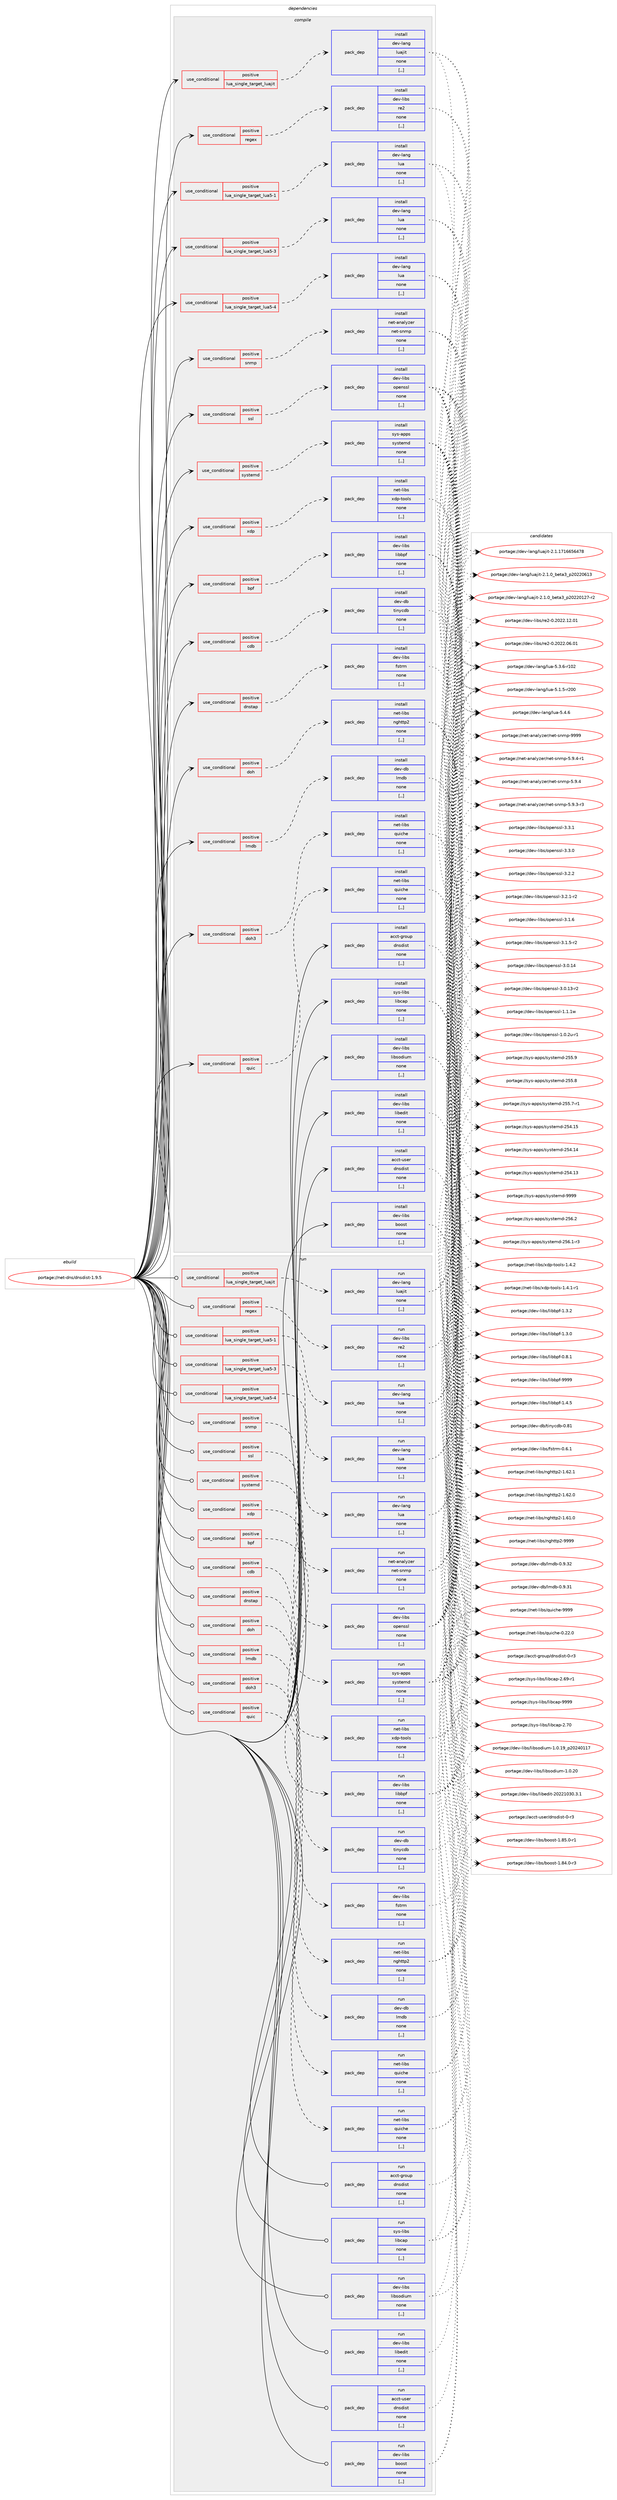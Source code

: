 digraph prolog {

# *************
# Graph options
# *************

newrank=true;
concentrate=true;
compound=true;
graph [rankdir=LR,fontname=Helvetica,fontsize=10,ranksep=1.5];#, ranksep=2.5, nodesep=0.2];
edge  [arrowhead=vee];
node  [fontname=Helvetica,fontsize=10];

# **********
# The ebuild
# **********

subgraph cluster_leftcol {
color=gray;
rank=same;
label=<<i>ebuild</i>>;
id [label="portage://net-dns/dnsdist-1.9.5", color=red, width=4, href="../net-dns/dnsdist-1.9.5.svg"];
}

# ****************
# The dependencies
# ****************

subgraph cluster_midcol {
color=gray;
label=<<i>dependencies</i>>;
subgraph cluster_compile {
fillcolor="#eeeeee";
style=filled;
label=<<i>compile</i>>;
subgraph cond88838 {
dependency342818 [label=<<TABLE BORDER="0" CELLBORDER="1" CELLSPACING="0" CELLPADDING="4"><TR><TD ROWSPAN="3" CELLPADDING="10">use_conditional</TD></TR><TR><TD>positive</TD></TR><TR><TD>bpf</TD></TR></TABLE>>, shape=none, color=red];
subgraph pack251389 {
dependency342819 [label=<<TABLE BORDER="0" CELLBORDER="1" CELLSPACING="0" CELLPADDING="4" WIDTH="220"><TR><TD ROWSPAN="6" CELLPADDING="30">pack_dep</TD></TR><TR><TD WIDTH="110">install</TD></TR><TR><TD>dev-libs</TD></TR><TR><TD>libbpf</TD></TR><TR><TD>none</TD></TR><TR><TD>[,,]</TD></TR></TABLE>>, shape=none, color=blue];
}
dependency342818:e -> dependency342819:w [weight=20,style="dashed",arrowhead="vee"];
}
id:e -> dependency342818:w [weight=20,style="solid",arrowhead="vee"];
subgraph cond88839 {
dependency342820 [label=<<TABLE BORDER="0" CELLBORDER="1" CELLSPACING="0" CELLPADDING="4"><TR><TD ROWSPAN="3" CELLPADDING="10">use_conditional</TD></TR><TR><TD>positive</TD></TR><TR><TD>cdb</TD></TR></TABLE>>, shape=none, color=red];
subgraph pack251390 {
dependency342821 [label=<<TABLE BORDER="0" CELLBORDER="1" CELLSPACING="0" CELLPADDING="4" WIDTH="220"><TR><TD ROWSPAN="6" CELLPADDING="30">pack_dep</TD></TR><TR><TD WIDTH="110">install</TD></TR><TR><TD>dev-db</TD></TR><TR><TD>tinycdb</TD></TR><TR><TD>none</TD></TR><TR><TD>[,,]</TD></TR></TABLE>>, shape=none, color=blue];
}
dependency342820:e -> dependency342821:w [weight=20,style="dashed",arrowhead="vee"];
}
id:e -> dependency342820:w [weight=20,style="solid",arrowhead="vee"];
subgraph cond88840 {
dependency342822 [label=<<TABLE BORDER="0" CELLBORDER="1" CELLSPACING="0" CELLPADDING="4"><TR><TD ROWSPAN="3" CELLPADDING="10">use_conditional</TD></TR><TR><TD>positive</TD></TR><TR><TD>dnstap</TD></TR></TABLE>>, shape=none, color=red];
subgraph pack251391 {
dependency342823 [label=<<TABLE BORDER="0" CELLBORDER="1" CELLSPACING="0" CELLPADDING="4" WIDTH="220"><TR><TD ROWSPAN="6" CELLPADDING="30">pack_dep</TD></TR><TR><TD WIDTH="110">install</TD></TR><TR><TD>dev-libs</TD></TR><TR><TD>fstrm</TD></TR><TR><TD>none</TD></TR><TR><TD>[,,]</TD></TR></TABLE>>, shape=none, color=blue];
}
dependency342822:e -> dependency342823:w [weight=20,style="dashed",arrowhead="vee"];
}
id:e -> dependency342822:w [weight=20,style="solid",arrowhead="vee"];
subgraph cond88841 {
dependency342824 [label=<<TABLE BORDER="0" CELLBORDER="1" CELLSPACING="0" CELLPADDING="4"><TR><TD ROWSPAN="3" CELLPADDING="10">use_conditional</TD></TR><TR><TD>positive</TD></TR><TR><TD>doh</TD></TR></TABLE>>, shape=none, color=red];
subgraph pack251392 {
dependency342825 [label=<<TABLE BORDER="0" CELLBORDER="1" CELLSPACING="0" CELLPADDING="4" WIDTH="220"><TR><TD ROWSPAN="6" CELLPADDING="30">pack_dep</TD></TR><TR><TD WIDTH="110">install</TD></TR><TR><TD>net-libs</TD></TR><TR><TD>nghttp2</TD></TR><TR><TD>none</TD></TR><TR><TD>[,,]</TD></TR></TABLE>>, shape=none, color=blue];
}
dependency342824:e -> dependency342825:w [weight=20,style="dashed",arrowhead="vee"];
}
id:e -> dependency342824:w [weight=20,style="solid",arrowhead="vee"];
subgraph cond88842 {
dependency342826 [label=<<TABLE BORDER="0" CELLBORDER="1" CELLSPACING="0" CELLPADDING="4"><TR><TD ROWSPAN="3" CELLPADDING="10">use_conditional</TD></TR><TR><TD>positive</TD></TR><TR><TD>doh3</TD></TR></TABLE>>, shape=none, color=red];
subgraph pack251393 {
dependency342827 [label=<<TABLE BORDER="0" CELLBORDER="1" CELLSPACING="0" CELLPADDING="4" WIDTH="220"><TR><TD ROWSPAN="6" CELLPADDING="30">pack_dep</TD></TR><TR><TD WIDTH="110">install</TD></TR><TR><TD>net-libs</TD></TR><TR><TD>quiche</TD></TR><TR><TD>none</TD></TR><TR><TD>[,,]</TD></TR></TABLE>>, shape=none, color=blue];
}
dependency342826:e -> dependency342827:w [weight=20,style="dashed",arrowhead="vee"];
}
id:e -> dependency342826:w [weight=20,style="solid",arrowhead="vee"];
subgraph cond88843 {
dependency342828 [label=<<TABLE BORDER="0" CELLBORDER="1" CELLSPACING="0" CELLPADDING="4"><TR><TD ROWSPAN="3" CELLPADDING="10">use_conditional</TD></TR><TR><TD>positive</TD></TR><TR><TD>lmdb</TD></TR></TABLE>>, shape=none, color=red];
subgraph pack251394 {
dependency342829 [label=<<TABLE BORDER="0" CELLBORDER="1" CELLSPACING="0" CELLPADDING="4" WIDTH="220"><TR><TD ROWSPAN="6" CELLPADDING="30">pack_dep</TD></TR><TR><TD WIDTH="110">install</TD></TR><TR><TD>dev-db</TD></TR><TR><TD>lmdb</TD></TR><TR><TD>none</TD></TR><TR><TD>[,,]</TD></TR></TABLE>>, shape=none, color=blue];
}
dependency342828:e -> dependency342829:w [weight=20,style="dashed",arrowhead="vee"];
}
id:e -> dependency342828:w [weight=20,style="solid",arrowhead="vee"];
subgraph cond88844 {
dependency342830 [label=<<TABLE BORDER="0" CELLBORDER="1" CELLSPACING="0" CELLPADDING="4"><TR><TD ROWSPAN="3" CELLPADDING="10">use_conditional</TD></TR><TR><TD>positive</TD></TR><TR><TD>lua_single_target_lua5-1</TD></TR></TABLE>>, shape=none, color=red];
subgraph pack251395 {
dependency342831 [label=<<TABLE BORDER="0" CELLBORDER="1" CELLSPACING="0" CELLPADDING="4" WIDTH="220"><TR><TD ROWSPAN="6" CELLPADDING="30">pack_dep</TD></TR><TR><TD WIDTH="110">install</TD></TR><TR><TD>dev-lang</TD></TR><TR><TD>lua</TD></TR><TR><TD>none</TD></TR><TR><TD>[,,]</TD></TR></TABLE>>, shape=none, color=blue];
}
dependency342830:e -> dependency342831:w [weight=20,style="dashed",arrowhead="vee"];
}
id:e -> dependency342830:w [weight=20,style="solid",arrowhead="vee"];
subgraph cond88845 {
dependency342832 [label=<<TABLE BORDER="0" CELLBORDER="1" CELLSPACING="0" CELLPADDING="4"><TR><TD ROWSPAN="3" CELLPADDING="10">use_conditional</TD></TR><TR><TD>positive</TD></TR><TR><TD>lua_single_target_lua5-3</TD></TR></TABLE>>, shape=none, color=red];
subgraph pack251396 {
dependency342833 [label=<<TABLE BORDER="0" CELLBORDER="1" CELLSPACING="0" CELLPADDING="4" WIDTH="220"><TR><TD ROWSPAN="6" CELLPADDING="30">pack_dep</TD></TR><TR><TD WIDTH="110">install</TD></TR><TR><TD>dev-lang</TD></TR><TR><TD>lua</TD></TR><TR><TD>none</TD></TR><TR><TD>[,,]</TD></TR></TABLE>>, shape=none, color=blue];
}
dependency342832:e -> dependency342833:w [weight=20,style="dashed",arrowhead="vee"];
}
id:e -> dependency342832:w [weight=20,style="solid",arrowhead="vee"];
subgraph cond88846 {
dependency342834 [label=<<TABLE BORDER="0" CELLBORDER="1" CELLSPACING="0" CELLPADDING="4"><TR><TD ROWSPAN="3" CELLPADDING="10">use_conditional</TD></TR><TR><TD>positive</TD></TR><TR><TD>lua_single_target_lua5-4</TD></TR></TABLE>>, shape=none, color=red];
subgraph pack251397 {
dependency342835 [label=<<TABLE BORDER="0" CELLBORDER="1" CELLSPACING="0" CELLPADDING="4" WIDTH="220"><TR><TD ROWSPAN="6" CELLPADDING="30">pack_dep</TD></TR><TR><TD WIDTH="110">install</TD></TR><TR><TD>dev-lang</TD></TR><TR><TD>lua</TD></TR><TR><TD>none</TD></TR><TR><TD>[,,]</TD></TR></TABLE>>, shape=none, color=blue];
}
dependency342834:e -> dependency342835:w [weight=20,style="dashed",arrowhead="vee"];
}
id:e -> dependency342834:w [weight=20,style="solid",arrowhead="vee"];
subgraph cond88847 {
dependency342836 [label=<<TABLE BORDER="0" CELLBORDER="1" CELLSPACING="0" CELLPADDING="4"><TR><TD ROWSPAN="3" CELLPADDING="10">use_conditional</TD></TR><TR><TD>positive</TD></TR><TR><TD>lua_single_target_luajit</TD></TR></TABLE>>, shape=none, color=red];
subgraph pack251398 {
dependency342837 [label=<<TABLE BORDER="0" CELLBORDER="1" CELLSPACING="0" CELLPADDING="4" WIDTH="220"><TR><TD ROWSPAN="6" CELLPADDING="30">pack_dep</TD></TR><TR><TD WIDTH="110">install</TD></TR><TR><TD>dev-lang</TD></TR><TR><TD>luajit</TD></TR><TR><TD>none</TD></TR><TR><TD>[,,]</TD></TR></TABLE>>, shape=none, color=blue];
}
dependency342836:e -> dependency342837:w [weight=20,style="dashed",arrowhead="vee"];
}
id:e -> dependency342836:w [weight=20,style="solid",arrowhead="vee"];
subgraph cond88848 {
dependency342838 [label=<<TABLE BORDER="0" CELLBORDER="1" CELLSPACING="0" CELLPADDING="4"><TR><TD ROWSPAN="3" CELLPADDING="10">use_conditional</TD></TR><TR><TD>positive</TD></TR><TR><TD>quic</TD></TR></TABLE>>, shape=none, color=red];
subgraph pack251399 {
dependency342839 [label=<<TABLE BORDER="0" CELLBORDER="1" CELLSPACING="0" CELLPADDING="4" WIDTH="220"><TR><TD ROWSPAN="6" CELLPADDING="30">pack_dep</TD></TR><TR><TD WIDTH="110">install</TD></TR><TR><TD>net-libs</TD></TR><TR><TD>quiche</TD></TR><TR><TD>none</TD></TR><TR><TD>[,,]</TD></TR></TABLE>>, shape=none, color=blue];
}
dependency342838:e -> dependency342839:w [weight=20,style="dashed",arrowhead="vee"];
}
id:e -> dependency342838:w [weight=20,style="solid",arrowhead="vee"];
subgraph cond88849 {
dependency342840 [label=<<TABLE BORDER="0" CELLBORDER="1" CELLSPACING="0" CELLPADDING="4"><TR><TD ROWSPAN="3" CELLPADDING="10">use_conditional</TD></TR><TR><TD>positive</TD></TR><TR><TD>regex</TD></TR></TABLE>>, shape=none, color=red];
subgraph pack251400 {
dependency342841 [label=<<TABLE BORDER="0" CELLBORDER="1" CELLSPACING="0" CELLPADDING="4" WIDTH="220"><TR><TD ROWSPAN="6" CELLPADDING="30">pack_dep</TD></TR><TR><TD WIDTH="110">install</TD></TR><TR><TD>dev-libs</TD></TR><TR><TD>re2</TD></TR><TR><TD>none</TD></TR><TR><TD>[,,]</TD></TR></TABLE>>, shape=none, color=blue];
}
dependency342840:e -> dependency342841:w [weight=20,style="dashed",arrowhead="vee"];
}
id:e -> dependency342840:w [weight=20,style="solid",arrowhead="vee"];
subgraph cond88850 {
dependency342842 [label=<<TABLE BORDER="0" CELLBORDER="1" CELLSPACING="0" CELLPADDING="4"><TR><TD ROWSPAN="3" CELLPADDING="10">use_conditional</TD></TR><TR><TD>positive</TD></TR><TR><TD>snmp</TD></TR></TABLE>>, shape=none, color=red];
subgraph pack251401 {
dependency342843 [label=<<TABLE BORDER="0" CELLBORDER="1" CELLSPACING="0" CELLPADDING="4" WIDTH="220"><TR><TD ROWSPAN="6" CELLPADDING="30">pack_dep</TD></TR><TR><TD WIDTH="110">install</TD></TR><TR><TD>net-analyzer</TD></TR><TR><TD>net-snmp</TD></TR><TR><TD>none</TD></TR><TR><TD>[,,]</TD></TR></TABLE>>, shape=none, color=blue];
}
dependency342842:e -> dependency342843:w [weight=20,style="dashed",arrowhead="vee"];
}
id:e -> dependency342842:w [weight=20,style="solid",arrowhead="vee"];
subgraph cond88851 {
dependency342844 [label=<<TABLE BORDER="0" CELLBORDER="1" CELLSPACING="0" CELLPADDING="4"><TR><TD ROWSPAN="3" CELLPADDING="10">use_conditional</TD></TR><TR><TD>positive</TD></TR><TR><TD>ssl</TD></TR></TABLE>>, shape=none, color=red];
subgraph pack251402 {
dependency342845 [label=<<TABLE BORDER="0" CELLBORDER="1" CELLSPACING="0" CELLPADDING="4" WIDTH="220"><TR><TD ROWSPAN="6" CELLPADDING="30">pack_dep</TD></TR><TR><TD WIDTH="110">install</TD></TR><TR><TD>dev-libs</TD></TR><TR><TD>openssl</TD></TR><TR><TD>none</TD></TR><TR><TD>[,,]</TD></TR></TABLE>>, shape=none, color=blue];
}
dependency342844:e -> dependency342845:w [weight=20,style="dashed",arrowhead="vee"];
}
id:e -> dependency342844:w [weight=20,style="solid",arrowhead="vee"];
subgraph cond88852 {
dependency342846 [label=<<TABLE BORDER="0" CELLBORDER="1" CELLSPACING="0" CELLPADDING="4"><TR><TD ROWSPAN="3" CELLPADDING="10">use_conditional</TD></TR><TR><TD>positive</TD></TR><TR><TD>systemd</TD></TR></TABLE>>, shape=none, color=red];
subgraph pack251403 {
dependency342847 [label=<<TABLE BORDER="0" CELLBORDER="1" CELLSPACING="0" CELLPADDING="4" WIDTH="220"><TR><TD ROWSPAN="6" CELLPADDING="30">pack_dep</TD></TR><TR><TD WIDTH="110">install</TD></TR><TR><TD>sys-apps</TD></TR><TR><TD>systemd</TD></TR><TR><TD>none</TD></TR><TR><TD>[,,]</TD></TR></TABLE>>, shape=none, color=blue];
}
dependency342846:e -> dependency342847:w [weight=20,style="dashed",arrowhead="vee"];
}
id:e -> dependency342846:w [weight=20,style="solid",arrowhead="vee"];
subgraph cond88853 {
dependency342848 [label=<<TABLE BORDER="0" CELLBORDER="1" CELLSPACING="0" CELLPADDING="4"><TR><TD ROWSPAN="3" CELLPADDING="10">use_conditional</TD></TR><TR><TD>positive</TD></TR><TR><TD>xdp</TD></TR></TABLE>>, shape=none, color=red];
subgraph pack251404 {
dependency342849 [label=<<TABLE BORDER="0" CELLBORDER="1" CELLSPACING="0" CELLPADDING="4" WIDTH="220"><TR><TD ROWSPAN="6" CELLPADDING="30">pack_dep</TD></TR><TR><TD WIDTH="110">install</TD></TR><TR><TD>net-libs</TD></TR><TR><TD>xdp-tools</TD></TR><TR><TD>none</TD></TR><TR><TD>[,,]</TD></TR></TABLE>>, shape=none, color=blue];
}
dependency342848:e -> dependency342849:w [weight=20,style="dashed",arrowhead="vee"];
}
id:e -> dependency342848:w [weight=20,style="solid",arrowhead="vee"];
subgraph pack251405 {
dependency342850 [label=<<TABLE BORDER="0" CELLBORDER="1" CELLSPACING="0" CELLPADDING="4" WIDTH="220"><TR><TD ROWSPAN="6" CELLPADDING="30">pack_dep</TD></TR><TR><TD WIDTH="110">install</TD></TR><TR><TD>acct-group</TD></TR><TR><TD>dnsdist</TD></TR><TR><TD>none</TD></TR><TR><TD>[,,]</TD></TR></TABLE>>, shape=none, color=blue];
}
id:e -> dependency342850:w [weight=20,style="solid",arrowhead="vee"];
subgraph pack251406 {
dependency342851 [label=<<TABLE BORDER="0" CELLBORDER="1" CELLSPACING="0" CELLPADDING="4" WIDTH="220"><TR><TD ROWSPAN="6" CELLPADDING="30">pack_dep</TD></TR><TR><TD WIDTH="110">install</TD></TR><TR><TD>acct-user</TD></TR><TR><TD>dnsdist</TD></TR><TR><TD>none</TD></TR><TR><TD>[,,]</TD></TR></TABLE>>, shape=none, color=blue];
}
id:e -> dependency342851:w [weight=20,style="solid",arrowhead="vee"];
subgraph pack251407 {
dependency342852 [label=<<TABLE BORDER="0" CELLBORDER="1" CELLSPACING="0" CELLPADDING="4" WIDTH="220"><TR><TD ROWSPAN="6" CELLPADDING="30">pack_dep</TD></TR><TR><TD WIDTH="110">install</TD></TR><TR><TD>dev-libs</TD></TR><TR><TD>boost</TD></TR><TR><TD>none</TD></TR><TR><TD>[,,]</TD></TR></TABLE>>, shape=none, color=blue];
}
id:e -> dependency342852:w [weight=20,style="solid",arrowhead="vee"];
subgraph pack251408 {
dependency342853 [label=<<TABLE BORDER="0" CELLBORDER="1" CELLSPACING="0" CELLPADDING="4" WIDTH="220"><TR><TD ROWSPAN="6" CELLPADDING="30">pack_dep</TD></TR><TR><TD WIDTH="110">install</TD></TR><TR><TD>dev-libs</TD></TR><TR><TD>libedit</TD></TR><TR><TD>none</TD></TR><TR><TD>[,,]</TD></TR></TABLE>>, shape=none, color=blue];
}
id:e -> dependency342853:w [weight=20,style="solid",arrowhead="vee"];
subgraph pack251409 {
dependency342854 [label=<<TABLE BORDER="0" CELLBORDER="1" CELLSPACING="0" CELLPADDING="4" WIDTH="220"><TR><TD ROWSPAN="6" CELLPADDING="30">pack_dep</TD></TR><TR><TD WIDTH="110">install</TD></TR><TR><TD>dev-libs</TD></TR><TR><TD>libsodium</TD></TR><TR><TD>none</TD></TR><TR><TD>[,,]</TD></TR></TABLE>>, shape=none, color=blue];
}
id:e -> dependency342854:w [weight=20,style="solid",arrowhead="vee"];
subgraph pack251410 {
dependency342855 [label=<<TABLE BORDER="0" CELLBORDER="1" CELLSPACING="0" CELLPADDING="4" WIDTH="220"><TR><TD ROWSPAN="6" CELLPADDING="30">pack_dep</TD></TR><TR><TD WIDTH="110">install</TD></TR><TR><TD>sys-libs</TD></TR><TR><TD>libcap</TD></TR><TR><TD>none</TD></TR><TR><TD>[,,]</TD></TR></TABLE>>, shape=none, color=blue];
}
id:e -> dependency342855:w [weight=20,style="solid",arrowhead="vee"];
}
subgraph cluster_compileandrun {
fillcolor="#eeeeee";
style=filled;
label=<<i>compile and run</i>>;
}
subgraph cluster_run {
fillcolor="#eeeeee";
style=filled;
label=<<i>run</i>>;
subgraph cond88854 {
dependency342856 [label=<<TABLE BORDER="0" CELLBORDER="1" CELLSPACING="0" CELLPADDING="4"><TR><TD ROWSPAN="3" CELLPADDING="10">use_conditional</TD></TR><TR><TD>positive</TD></TR><TR><TD>bpf</TD></TR></TABLE>>, shape=none, color=red];
subgraph pack251411 {
dependency342857 [label=<<TABLE BORDER="0" CELLBORDER="1" CELLSPACING="0" CELLPADDING="4" WIDTH="220"><TR><TD ROWSPAN="6" CELLPADDING="30">pack_dep</TD></TR><TR><TD WIDTH="110">run</TD></TR><TR><TD>dev-libs</TD></TR><TR><TD>libbpf</TD></TR><TR><TD>none</TD></TR><TR><TD>[,,]</TD></TR></TABLE>>, shape=none, color=blue];
}
dependency342856:e -> dependency342857:w [weight=20,style="dashed",arrowhead="vee"];
}
id:e -> dependency342856:w [weight=20,style="solid",arrowhead="odot"];
subgraph cond88855 {
dependency342858 [label=<<TABLE BORDER="0" CELLBORDER="1" CELLSPACING="0" CELLPADDING="4"><TR><TD ROWSPAN="3" CELLPADDING="10">use_conditional</TD></TR><TR><TD>positive</TD></TR><TR><TD>cdb</TD></TR></TABLE>>, shape=none, color=red];
subgraph pack251412 {
dependency342859 [label=<<TABLE BORDER="0" CELLBORDER="1" CELLSPACING="0" CELLPADDING="4" WIDTH="220"><TR><TD ROWSPAN="6" CELLPADDING="30">pack_dep</TD></TR><TR><TD WIDTH="110">run</TD></TR><TR><TD>dev-db</TD></TR><TR><TD>tinycdb</TD></TR><TR><TD>none</TD></TR><TR><TD>[,,]</TD></TR></TABLE>>, shape=none, color=blue];
}
dependency342858:e -> dependency342859:w [weight=20,style="dashed",arrowhead="vee"];
}
id:e -> dependency342858:w [weight=20,style="solid",arrowhead="odot"];
subgraph cond88856 {
dependency342860 [label=<<TABLE BORDER="0" CELLBORDER="1" CELLSPACING="0" CELLPADDING="4"><TR><TD ROWSPAN="3" CELLPADDING="10">use_conditional</TD></TR><TR><TD>positive</TD></TR><TR><TD>dnstap</TD></TR></TABLE>>, shape=none, color=red];
subgraph pack251413 {
dependency342861 [label=<<TABLE BORDER="0" CELLBORDER="1" CELLSPACING="0" CELLPADDING="4" WIDTH="220"><TR><TD ROWSPAN="6" CELLPADDING="30">pack_dep</TD></TR><TR><TD WIDTH="110">run</TD></TR><TR><TD>dev-libs</TD></TR><TR><TD>fstrm</TD></TR><TR><TD>none</TD></TR><TR><TD>[,,]</TD></TR></TABLE>>, shape=none, color=blue];
}
dependency342860:e -> dependency342861:w [weight=20,style="dashed",arrowhead="vee"];
}
id:e -> dependency342860:w [weight=20,style="solid",arrowhead="odot"];
subgraph cond88857 {
dependency342862 [label=<<TABLE BORDER="0" CELLBORDER="1" CELLSPACING="0" CELLPADDING="4"><TR><TD ROWSPAN="3" CELLPADDING="10">use_conditional</TD></TR><TR><TD>positive</TD></TR><TR><TD>doh</TD></TR></TABLE>>, shape=none, color=red];
subgraph pack251414 {
dependency342863 [label=<<TABLE BORDER="0" CELLBORDER="1" CELLSPACING="0" CELLPADDING="4" WIDTH="220"><TR><TD ROWSPAN="6" CELLPADDING="30">pack_dep</TD></TR><TR><TD WIDTH="110">run</TD></TR><TR><TD>net-libs</TD></TR><TR><TD>nghttp2</TD></TR><TR><TD>none</TD></TR><TR><TD>[,,]</TD></TR></TABLE>>, shape=none, color=blue];
}
dependency342862:e -> dependency342863:w [weight=20,style="dashed",arrowhead="vee"];
}
id:e -> dependency342862:w [weight=20,style="solid",arrowhead="odot"];
subgraph cond88858 {
dependency342864 [label=<<TABLE BORDER="0" CELLBORDER="1" CELLSPACING="0" CELLPADDING="4"><TR><TD ROWSPAN="3" CELLPADDING="10">use_conditional</TD></TR><TR><TD>positive</TD></TR><TR><TD>doh3</TD></TR></TABLE>>, shape=none, color=red];
subgraph pack251415 {
dependency342865 [label=<<TABLE BORDER="0" CELLBORDER="1" CELLSPACING="0" CELLPADDING="4" WIDTH="220"><TR><TD ROWSPAN="6" CELLPADDING="30">pack_dep</TD></TR><TR><TD WIDTH="110">run</TD></TR><TR><TD>net-libs</TD></TR><TR><TD>quiche</TD></TR><TR><TD>none</TD></TR><TR><TD>[,,]</TD></TR></TABLE>>, shape=none, color=blue];
}
dependency342864:e -> dependency342865:w [weight=20,style="dashed",arrowhead="vee"];
}
id:e -> dependency342864:w [weight=20,style="solid",arrowhead="odot"];
subgraph cond88859 {
dependency342866 [label=<<TABLE BORDER="0" CELLBORDER="1" CELLSPACING="0" CELLPADDING="4"><TR><TD ROWSPAN="3" CELLPADDING="10">use_conditional</TD></TR><TR><TD>positive</TD></TR><TR><TD>lmdb</TD></TR></TABLE>>, shape=none, color=red];
subgraph pack251416 {
dependency342867 [label=<<TABLE BORDER="0" CELLBORDER="1" CELLSPACING="0" CELLPADDING="4" WIDTH="220"><TR><TD ROWSPAN="6" CELLPADDING="30">pack_dep</TD></TR><TR><TD WIDTH="110">run</TD></TR><TR><TD>dev-db</TD></TR><TR><TD>lmdb</TD></TR><TR><TD>none</TD></TR><TR><TD>[,,]</TD></TR></TABLE>>, shape=none, color=blue];
}
dependency342866:e -> dependency342867:w [weight=20,style="dashed",arrowhead="vee"];
}
id:e -> dependency342866:w [weight=20,style="solid",arrowhead="odot"];
subgraph cond88860 {
dependency342868 [label=<<TABLE BORDER="0" CELLBORDER="1" CELLSPACING="0" CELLPADDING="4"><TR><TD ROWSPAN="3" CELLPADDING="10">use_conditional</TD></TR><TR><TD>positive</TD></TR><TR><TD>lua_single_target_lua5-1</TD></TR></TABLE>>, shape=none, color=red];
subgraph pack251417 {
dependency342869 [label=<<TABLE BORDER="0" CELLBORDER="1" CELLSPACING="0" CELLPADDING="4" WIDTH="220"><TR><TD ROWSPAN="6" CELLPADDING="30">pack_dep</TD></TR><TR><TD WIDTH="110">run</TD></TR><TR><TD>dev-lang</TD></TR><TR><TD>lua</TD></TR><TR><TD>none</TD></TR><TR><TD>[,,]</TD></TR></TABLE>>, shape=none, color=blue];
}
dependency342868:e -> dependency342869:w [weight=20,style="dashed",arrowhead="vee"];
}
id:e -> dependency342868:w [weight=20,style="solid",arrowhead="odot"];
subgraph cond88861 {
dependency342870 [label=<<TABLE BORDER="0" CELLBORDER="1" CELLSPACING="0" CELLPADDING="4"><TR><TD ROWSPAN="3" CELLPADDING="10">use_conditional</TD></TR><TR><TD>positive</TD></TR><TR><TD>lua_single_target_lua5-3</TD></TR></TABLE>>, shape=none, color=red];
subgraph pack251418 {
dependency342871 [label=<<TABLE BORDER="0" CELLBORDER="1" CELLSPACING="0" CELLPADDING="4" WIDTH="220"><TR><TD ROWSPAN="6" CELLPADDING="30">pack_dep</TD></TR><TR><TD WIDTH="110">run</TD></TR><TR><TD>dev-lang</TD></TR><TR><TD>lua</TD></TR><TR><TD>none</TD></TR><TR><TD>[,,]</TD></TR></TABLE>>, shape=none, color=blue];
}
dependency342870:e -> dependency342871:w [weight=20,style="dashed",arrowhead="vee"];
}
id:e -> dependency342870:w [weight=20,style="solid",arrowhead="odot"];
subgraph cond88862 {
dependency342872 [label=<<TABLE BORDER="0" CELLBORDER="1" CELLSPACING="0" CELLPADDING="4"><TR><TD ROWSPAN="3" CELLPADDING="10">use_conditional</TD></TR><TR><TD>positive</TD></TR><TR><TD>lua_single_target_lua5-4</TD></TR></TABLE>>, shape=none, color=red];
subgraph pack251419 {
dependency342873 [label=<<TABLE BORDER="0" CELLBORDER="1" CELLSPACING="0" CELLPADDING="4" WIDTH="220"><TR><TD ROWSPAN="6" CELLPADDING="30">pack_dep</TD></TR><TR><TD WIDTH="110">run</TD></TR><TR><TD>dev-lang</TD></TR><TR><TD>lua</TD></TR><TR><TD>none</TD></TR><TR><TD>[,,]</TD></TR></TABLE>>, shape=none, color=blue];
}
dependency342872:e -> dependency342873:w [weight=20,style="dashed",arrowhead="vee"];
}
id:e -> dependency342872:w [weight=20,style="solid",arrowhead="odot"];
subgraph cond88863 {
dependency342874 [label=<<TABLE BORDER="0" CELLBORDER="1" CELLSPACING="0" CELLPADDING="4"><TR><TD ROWSPAN="3" CELLPADDING="10">use_conditional</TD></TR><TR><TD>positive</TD></TR><TR><TD>lua_single_target_luajit</TD></TR></TABLE>>, shape=none, color=red];
subgraph pack251420 {
dependency342875 [label=<<TABLE BORDER="0" CELLBORDER="1" CELLSPACING="0" CELLPADDING="4" WIDTH="220"><TR><TD ROWSPAN="6" CELLPADDING="30">pack_dep</TD></TR><TR><TD WIDTH="110">run</TD></TR><TR><TD>dev-lang</TD></TR><TR><TD>luajit</TD></TR><TR><TD>none</TD></TR><TR><TD>[,,]</TD></TR></TABLE>>, shape=none, color=blue];
}
dependency342874:e -> dependency342875:w [weight=20,style="dashed",arrowhead="vee"];
}
id:e -> dependency342874:w [weight=20,style="solid",arrowhead="odot"];
subgraph cond88864 {
dependency342876 [label=<<TABLE BORDER="0" CELLBORDER="1" CELLSPACING="0" CELLPADDING="4"><TR><TD ROWSPAN="3" CELLPADDING="10">use_conditional</TD></TR><TR><TD>positive</TD></TR><TR><TD>quic</TD></TR></TABLE>>, shape=none, color=red];
subgraph pack251421 {
dependency342877 [label=<<TABLE BORDER="0" CELLBORDER="1" CELLSPACING="0" CELLPADDING="4" WIDTH="220"><TR><TD ROWSPAN="6" CELLPADDING="30">pack_dep</TD></TR><TR><TD WIDTH="110">run</TD></TR><TR><TD>net-libs</TD></TR><TR><TD>quiche</TD></TR><TR><TD>none</TD></TR><TR><TD>[,,]</TD></TR></TABLE>>, shape=none, color=blue];
}
dependency342876:e -> dependency342877:w [weight=20,style="dashed",arrowhead="vee"];
}
id:e -> dependency342876:w [weight=20,style="solid",arrowhead="odot"];
subgraph cond88865 {
dependency342878 [label=<<TABLE BORDER="0" CELLBORDER="1" CELLSPACING="0" CELLPADDING="4"><TR><TD ROWSPAN="3" CELLPADDING="10">use_conditional</TD></TR><TR><TD>positive</TD></TR><TR><TD>regex</TD></TR></TABLE>>, shape=none, color=red];
subgraph pack251422 {
dependency342879 [label=<<TABLE BORDER="0" CELLBORDER="1" CELLSPACING="0" CELLPADDING="4" WIDTH="220"><TR><TD ROWSPAN="6" CELLPADDING="30">pack_dep</TD></TR><TR><TD WIDTH="110">run</TD></TR><TR><TD>dev-libs</TD></TR><TR><TD>re2</TD></TR><TR><TD>none</TD></TR><TR><TD>[,,]</TD></TR></TABLE>>, shape=none, color=blue];
}
dependency342878:e -> dependency342879:w [weight=20,style="dashed",arrowhead="vee"];
}
id:e -> dependency342878:w [weight=20,style="solid",arrowhead="odot"];
subgraph cond88866 {
dependency342880 [label=<<TABLE BORDER="0" CELLBORDER="1" CELLSPACING="0" CELLPADDING="4"><TR><TD ROWSPAN="3" CELLPADDING="10">use_conditional</TD></TR><TR><TD>positive</TD></TR><TR><TD>snmp</TD></TR></TABLE>>, shape=none, color=red];
subgraph pack251423 {
dependency342881 [label=<<TABLE BORDER="0" CELLBORDER="1" CELLSPACING="0" CELLPADDING="4" WIDTH="220"><TR><TD ROWSPAN="6" CELLPADDING="30">pack_dep</TD></TR><TR><TD WIDTH="110">run</TD></TR><TR><TD>net-analyzer</TD></TR><TR><TD>net-snmp</TD></TR><TR><TD>none</TD></TR><TR><TD>[,,]</TD></TR></TABLE>>, shape=none, color=blue];
}
dependency342880:e -> dependency342881:w [weight=20,style="dashed",arrowhead="vee"];
}
id:e -> dependency342880:w [weight=20,style="solid",arrowhead="odot"];
subgraph cond88867 {
dependency342882 [label=<<TABLE BORDER="0" CELLBORDER="1" CELLSPACING="0" CELLPADDING="4"><TR><TD ROWSPAN="3" CELLPADDING="10">use_conditional</TD></TR><TR><TD>positive</TD></TR><TR><TD>ssl</TD></TR></TABLE>>, shape=none, color=red];
subgraph pack251424 {
dependency342883 [label=<<TABLE BORDER="0" CELLBORDER="1" CELLSPACING="0" CELLPADDING="4" WIDTH="220"><TR><TD ROWSPAN="6" CELLPADDING="30">pack_dep</TD></TR><TR><TD WIDTH="110">run</TD></TR><TR><TD>dev-libs</TD></TR><TR><TD>openssl</TD></TR><TR><TD>none</TD></TR><TR><TD>[,,]</TD></TR></TABLE>>, shape=none, color=blue];
}
dependency342882:e -> dependency342883:w [weight=20,style="dashed",arrowhead="vee"];
}
id:e -> dependency342882:w [weight=20,style="solid",arrowhead="odot"];
subgraph cond88868 {
dependency342884 [label=<<TABLE BORDER="0" CELLBORDER="1" CELLSPACING="0" CELLPADDING="4"><TR><TD ROWSPAN="3" CELLPADDING="10">use_conditional</TD></TR><TR><TD>positive</TD></TR><TR><TD>systemd</TD></TR></TABLE>>, shape=none, color=red];
subgraph pack251425 {
dependency342885 [label=<<TABLE BORDER="0" CELLBORDER="1" CELLSPACING="0" CELLPADDING="4" WIDTH="220"><TR><TD ROWSPAN="6" CELLPADDING="30">pack_dep</TD></TR><TR><TD WIDTH="110">run</TD></TR><TR><TD>sys-apps</TD></TR><TR><TD>systemd</TD></TR><TR><TD>none</TD></TR><TR><TD>[,,]</TD></TR></TABLE>>, shape=none, color=blue];
}
dependency342884:e -> dependency342885:w [weight=20,style="dashed",arrowhead="vee"];
}
id:e -> dependency342884:w [weight=20,style="solid",arrowhead="odot"];
subgraph cond88869 {
dependency342886 [label=<<TABLE BORDER="0" CELLBORDER="1" CELLSPACING="0" CELLPADDING="4"><TR><TD ROWSPAN="3" CELLPADDING="10">use_conditional</TD></TR><TR><TD>positive</TD></TR><TR><TD>xdp</TD></TR></TABLE>>, shape=none, color=red];
subgraph pack251426 {
dependency342887 [label=<<TABLE BORDER="0" CELLBORDER="1" CELLSPACING="0" CELLPADDING="4" WIDTH="220"><TR><TD ROWSPAN="6" CELLPADDING="30">pack_dep</TD></TR><TR><TD WIDTH="110">run</TD></TR><TR><TD>net-libs</TD></TR><TR><TD>xdp-tools</TD></TR><TR><TD>none</TD></TR><TR><TD>[,,]</TD></TR></TABLE>>, shape=none, color=blue];
}
dependency342886:e -> dependency342887:w [weight=20,style="dashed",arrowhead="vee"];
}
id:e -> dependency342886:w [weight=20,style="solid",arrowhead="odot"];
subgraph pack251427 {
dependency342888 [label=<<TABLE BORDER="0" CELLBORDER="1" CELLSPACING="0" CELLPADDING="4" WIDTH="220"><TR><TD ROWSPAN="6" CELLPADDING="30">pack_dep</TD></TR><TR><TD WIDTH="110">run</TD></TR><TR><TD>acct-group</TD></TR><TR><TD>dnsdist</TD></TR><TR><TD>none</TD></TR><TR><TD>[,,]</TD></TR></TABLE>>, shape=none, color=blue];
}
id:e -> dependency342888:w [weight=20,style="solid",arrowhead="odot"];
subgraph pack251428 {
dependency342889 [label=<<TABLE BORDER="0" CELLBORDER="1" CELLSPACING="0" CELLPADDING="4" WIDTH="220"><TR><TD ROWSPAN="6" CELLPADDING="30">pack_dep</TD></TR><TR><TD WIDTH="110">run</TD></TR><TR><TD>acct-user</TD></TR><TR><TD>dnsdist</TD></TR><TR><TD>none</TD></TR><TR><TD>[,,]</TD></TR></TABLE>>, shape=none, color=blue];
}
id:e -> dependency342889:w [weight=20,style="solid",arrowhead="odot"];
subgraph pack251429 {
dependency342890 [label=<<TABLE BORDER="0" CELLBORDER="1" CELLSPACING="0" CELLPADDING="4" WIDTH="220"><TR><TD ROWSPAN="6" CELLPADDING="30">pack_dep</TD></TR><TR><TD WIDTH="110">run</TD></TR><TR><TD>dev-libs</TD></TR><TR><TD>boost</TD></TR><TR><TD>none</TD></TR><TR><TD>[,,]</TD></TR></TABLE>>, shape=none, color=blue];
}
id:e -> dependency342890:w [weight=20,style="solid",arrowhead="odot"];
subgraph pack251430 {
dependency342891 [label=<<TABLE BORDER="0" CELLBORDER="1" CELLSPACING="0" CELLPADDING="4" WIDTH="220"><TR><TD ROWSPAN="6" CELLPADDING="30">pack_dep</TD></TR><TR><TD WIDTH="110">run</TD></TR><TR><TD>dev-libs</TD></TR><TR><TD>libedit</TD></TR><TR><TD>none</TD></TR><TR><TD>[,,]</TD></TR></TABLE>>, shape=none, color=blue];
}
id:e -> dependency342891:w [weight=20,style="solid",arrowhead="odot"];
subgraph pack251431 {
dependency342892 [label=<<TABLE BORDER="0" CELLBORDER="1" CELLSPACING="0" CELLPADDING="4" WIDTH="220"><TR><TD ROWSPAN="6" CELLPADDING="30">pack_dep</TD></TR><TR><TD WIDTH="110">run</TD></TR><TR><TD>dev-libs</TD></TR><TR><TD>libsodium</TD></TR><TR><TD>none</TD></TR><TR><TD>[,,]</TD></TR></TABLE>>, shape=none, color=blue];
}
id:e -> dependency342892:w [weight=20,style="solid",arrowhead="odot"];
subgraph pack251432 {
dependency342893 [label=<<TABLE BORDER="0" CELLBORDER="1" CELLSPACING="0" CELLPADDING="4" WIDTH="220"><TR><TD ROWSPAN="6" CELLPADDING="30">pack_dep</TD></TR><TR><TD WIDTH="110">run</TD></TR><TR><TD>sys-libs</TD></TR><TR><TD>libcap</TD></TR><TR><TD>none</TD></TR><TR><TD>[,,]</TD></TR></TABLE>>, shape=none, color=blue];
}
id:e -> dependency342893:w [weight=20,style="solid",arrowhead="odot"];
}
}

# **************
# The candidates
# **************

subgraph cluster_choices {
rank=same;
color=gray;
label=<<i>candidates</i>>;

subgraph choice251389 {
color=black;
nodesep=1;
choice10010111845108105981154710810598981121024557575757 [label="portage://dev-libs/libbpf-9999", color=red, width=4,href="../dev-libs/libbpf-9999.svg"];
choice1001011184510810598115471081059898112102454946524653 [label="portage://dev-libs/libbpf-1.4.5", color=red, width=4,href="../dev-libs/libbpf-1.4.5.svg"];
choice1001011184510810598115471081059898112102454946514650 [label="portage://dev-libs/libbpf-1.3.2", color=red, width=4,href="../dev-libs/libbpf-1.3.2.svg"];
choice1001011184510810598115471081059898112102454946514648 [label="portage://dev-libs/libbpf-1.3.0", color=red, width=4,href="../dev-libs/libbpf-1.3.0.svg"];
choice1001011184510810598115471081059898112102454846564649 [label="portage://dev-libs/libbpf-0.8.1", color=red, width=4,href="../dev-libs/libbpf-0.8.1.svg"];
dependency342819:e -> choice10010111845108105981154710810598981121024557575757:w [style=dotted,weight="100"];
dependency342819:e -> choice1001011184510810598115471081059898112102454946524653:w [style=dotted,weight="100"];
dependency342819:e -> choice1001011184510810598115471081059898112102454946514650:w [style=dotted,weight="100"];
dependency342819:e -> choice1001011184510810598115471081059898112102454946514648:w [style=dotted,weight="100"];
dependency342819:e -> choice1001011184510810598115471081059898112102454846564649:w [style=dotted,weight="100"];
}
subgraph choice251390 {
color=black;
nodesep=1;
choice10010111845100984711610511012199100984548465649 [label="portage://dev-db/tinycdb-0.81", color=red, width=4,href="../dev-db/tinycdb-0.81.svg"];
dependency342821:e -> choice10010111845100984711610511012199100984548465649:w [style=dotted,weight="100"];
}
subgraph choice251391 {
color=black;
nodesep=1;
choice100101118451081059811547102115116114109454846544649 [label="portage://dev-libs/fstrm-0.6.1", color=red, width=4,href="../dev-libs/fstrm-0.6.1.svg"];
dependency342823:e -> choice100101118451081059811547102115116114109454846544649:w [style=dotted,weight="100"];
}
subgraph choice251392 {
color=black;
nodesep=1;
choice110101116451081059811547110103104116116112504557575757 [label="portage://net-libs/nghttp2-9999", color=red, width=4,href="../net-libs/nghttp2-9999.svg"];
choice1101011164510810598115471101031041161161125045494654504649 [label="portage://net-libs/nghttp2-1.62.1", color=red, width=4,href="../net-libs/nghttp2-1.62.1.svg"];
choice1101011164510810598115471101031041161161125045494654504648 [label="portage://net-libs/nghttp2-1.62.0", color=red, width=4,href="../net-libs/nghttp2-1.62.0.svg"];
choice1101011164510810598115471101031041161161125045494654494648 [label="portage://net-libs/nghttp2-1.61.0", color=red, width=4,href="../net-libs/nghttp2-1.61.0.svg"];
dependency342825:e -> choice110101116451081059811547110103104116116112504557575757:w [style=dotted,weight="100"];
dependency342825:e -> choice1101011164510810598115471101031041161161125045494654504649:w [style=dotted,weight="100"];
dependency342825:e -> choice1101011164510810598115471101031041161161125045494654504648:w [style=dotted,weight="100"];
dependency342825:e -> choice1101011164510810598115471101031041161161125045494654494648:w [style=dotted,weight="100"];
}
subgraph choice251393 {
color=black;
nodesep=1;
choice110101116451081059811547113117105991041014557575757 [label="portage://net-libs/quiche-9999", color=red, width=4,href="../net-libs/quiche-9999.svg"];
choice1101011164510810598115471131171059910410145484650504648 [label="portage://net-libs/quiche-0.22.0", color=red, width=4,href="../net-libs/quiche-0.22.0.svg"];
dependency342827:e -> choice110101116451081059811547113117105991041014557575757:w [style=dotted,weight="100"];
dependency342827:e -> choice1101011164510810598115471131171059910410145484650504648:w [style=dotted,weight="100"];
}
subgraph choice251394 {
color=black;
nodesep=1;
choice1001011184510098471081091009845484657465150 [label="portage://dev-db/lmdb-0.9.32", color=red, width=4,href="../dev-db/lmdb-0.9.32.svg"];
choice1001011184510098471081091009845484657465149 [label="portage://dev-db/lmdb-0.9.31", color=red, width=4,href="../dev-db/lmdb-0.9.31.svg"];
dependency342829:e -> choice1001011184510098471081091009845484657465150:w [style=dotted,weight="100"];
dependency342829:e -> choice1001011184510098471081091009845484657465149:w [style=dotted,weight="100"];
}
subgraph choice251395 {
color=black;
nodesep=1;
choice10010111845108971101034710811797455346524654 [label="portage://dev-lang/lua-5.4.6", color=red, width=4,href="../dev-lang/lua-5.4.6.svg"];
choice1001011184510897110103471081179745534651465445114494850 [label="portage://dev-lang/lua-5.3.6-r102", color=red, width=4,href="../dev-lang/lua-5.3.6-r102.svg"];
choice1001011184510897110103471081179745534649465345114504848 [label="portage://dev-lang/lua-5.1.5-r200", color=red, width=4,href="../dev-lang/lua-5.1.5-r200.svg"];
dependency342831:e -> choice10010111845108971101034710811797455346524654:w [style=dotted,weight="100"];
dependency342831:e -> choice1001011184510897110103471081179745534651465445114494850:w [style=dotted,weight="100"];
dependency342831:e -> choice1001011184510897110103471081179745534649465345114504848:w [style=dotted,weight="100"];
}
subgraph choice251396 {
color=black;
nodesep=1;
choice10010111845108971101034710811797455346524654 [label="portage://dev-lang/lua-5.4.6", color=red, width=4,href="../dev-lang/lua-5.4.6.svg"];
choice1001011184510897110103471081179745534651465445114494850 [label="portage://dev-lang/lua-5.3.6-r102", color=red, width=4,href="../dev-lang/lua-5.3.6-r102.svg"];
choice1001011184510897110103471081179745534649465345114504848 [label="portage://dev-lang/lua-5.1.5-r200", color=red, width=4,href="../dev-lang/lua-5.1.5-r200.svg"];
dependency342833:e -> choice10010111845108971101034710811797455346524654:w [style=dotted,weight="100"];
dependency342833:e -> choice1001011184510897110103471081179745534651465445114494850:w [style=dotted,weight="100"];
dependency342833:e -> choice1001011184510897110103471081179745534649465345114504848:w [style=dotted,weight="100"];
}
subgraph choice251397 {
color=black;
nodesep=1;
choice10010111845108971101034710811797455346524654 [label="portage://dev-lang/lua-5.4.6", color=red, width=4,href="../dev-lang/lua-5.4.6.svg"];
choice1001011184510897110103471081179745534651465445114494850 [label="portage://dev-lang/lua-5.3.6-r102", color=red, width=4,href="../dev-lang/lua-5.3.6-r102.svg"];
choice1001011184510897110103471081179745534649465345114504848 [label="portage://dev-lang/lua-5.1.5-r200", color=red, width=4,href="../dev-lang/lua-5.1.5-r200.svg"];
dependency342835:e -> choice10010111845108971101034710811797455346524654:w [style=dotted,weight="100"];
dependency342835:e -> choice1001011184510897110103471081179745534651465445114494850:w [style=dotted,weight="100"];
dependency342835:e -> choice1001011184510897110103471081179745534649465345114504848:w [style=dotted,weight="100"];
}
subgraph choice251398 {
color=black;
nodesep=1;
choice10010111845108971101034710811797106105116455046494649554954545354525556 [label="portage://dev-lang/luajit-2.1.1716656478", color=red, width=4,href="../dev-lang/luajit-2.1.1716656478.svg"];
choice1001011184510897110103471081179710610511645504649464895981011169751951125048505048544951 [label="portage://dev-lang/luajit-2.1.0_beta3_p20220613", color=red, width=4,href="../dev-lang/luajit-2.1.0_beta3_p20220613.svg"];
choice10010111845108971101034710811797106105116455046494648959810111697519511250485050484950554511450 [label="portage://dev-lang/luajit-2.1.0_beta3_p20220127-r2", color=red, width=4,href="../dev-lang/luajit-2.1.0_beta3_p20220127-r2.svg"];
dependency342837:e -> choice10010111845108971101034710811797106105116455046494649554954545354525556:w [style=dotted,weight="100"];
dependency342837:e -> choice1001011184510897110103471081179710610511645504649464895981011169751951125048505048544951:w [style=dotted,weight="100"];
dependency342837:e -> choice10010111845108971101034710811797106105116455046494648959810111697519511250485050484950554511450:w [style=dotted,weight="100"];
}
subgraph choice251399 {
color=black;
nodesep=1;
choice110101116451081059811547113117105991041014557575757 [label="portage://net-libs/quiche-9999", color=red, width=4,href="../net-libs/quiche-9999.svg"];
choice1101011164510810598115471131171059910410145484650504648 [label="portage://net-libs/quiche-0.22.0", color=red, width=4,href="../net-libs/quiche-0.22.0.svg"];
dependency342839:e -> choice110101116451081059811547113117105991041014557575757:w [style=dotted,weight="100"];
dependency342839:e -> choice1101011164510810598115471131171059910410145484650504648:w [style=dotted,weight="100"];
}
subgraph choice251400 {
color=black;
nodesep=1;
choice1001011184510810598115471141015045484650485050464950464849 [label="portage://dev-libs/re2-0.2022.12.01", color=red, width=4,href="../dev-libs/re2-0.2022.12.01.svg"];
choice1001011184510810598115471141015045484650485050464854464849 [label="portage://dev-libs/re2-0.2022.06.01", color=red, width=4,href="../dev-libs/re2-0.2022.06.01.svg"];
dependency342841:e -> choice1001011184510810598115471141015045484650485050464950464849:w [style=dotted,weight="100"];
dependency342841:e -> choice1001011184510810598115471141015045484650485050464854464849:w [style=dotted,weight="100"];
}
subgraph choice251401 {
color=black;
nodesep=1;
choice11010111645971109710812112210111447110101116451151101091124557575757 [label="portage://net-analyzer/net-snmp-9999", color=red, width=4,href="../net-analyzer/net-snmp-9999.svg"];
choice11010111645971109710812112210111447110101116451151101091124553465746524511449 [label="portage://net-analyzer/net-snmp-5.9.4-r1", color=red, width=4,href="../net-analyzer/net-snmp-5.9.4-r1.svg"];
choice1101011164597110971081211221011144711010111645115110109112455346574652 [label="portage://net-analyzer/net-snmp-5.9.4", color=red, width=4,href="../net-analyzer/net-snmp-5.9.4.svg"];
choice11010111645971109710812112210111447110101116451151101091124553465746514511451 [label="portage://net-analyzer/net-snmp-5.9.3-r3", color=red, width=4,href="../net-analyzer/net-snmp-5.9.3-r3.svg"];
dependency342843:e -> choice11010111645971109710812112210111447110101116451151101091124557575757:w [style=dotted,weight="100"];
dependency342843:e -> choice11010111645971109710812112210111447110101116451151101091124553465746524511449:w [style=dotted,weight="100"];
dependency342843:e -> choice1101011164597110971081211221011144711010111645115110109112455346574652:w [style=dotted,weight="100"];
dependency342843:e -> choice11010111645971109710812112210111447110101116451151101091124553465746514511451:w [style=dotted,weight="100"];
}
subgraph choice251402 {
color=black;
nodesep=1;
choice100101118451081059811547111112101110115115108455146514649 [label="portage://dev-libs/openssl-3.3.1", color=red, width=4,href="../dev-libs/openssl-3.3.1.svg"];
choice100101118451081059811547111112101110115115108455146514648 [label="portage://dev-libs/openssl-3.3.0", color=red, width=4,href="../dev-libs/openssl-3.3.0.svg"];
choice100101118451081059811547111112101110115115108455146504650 [label="portage://dev-libs/openssl-3.2.2", color=red, width=4,href="../dev-libs/openssl-3.2.2.svg"];
choice1001011184510810598115471111121011101151151084551465046494511450 [label="portage://dev-libs/openssl-3.2.1-r2", color=red, width=4,href="../dev-libs/openssl-3.2.1-r2.svg"];
choice100101118451081059811547111112101110115115108455146494654 [label="portage://dev-libs/openssl-3.1.6", color=red, width=4,href="../dev-libs/openssl-3.1.6.svg"];
choice1001011184510810598115471111121011101151151084551464946534511450 [label="portage://dev-libs/openssl-3.1.5-r2", color=red, width=4,href="../dev-libs/openssl-3.1.5-r2.svg"];
choice10010111845108105981154711111210111011511510845514648464952 [label="portage://dev-libs/openssl-3.0.14", color=red, width=4,href="../dev-libs/openssl-3.0.14.svg"];
choice100101118451081059811547111112101110115115108455146484649514511450 [label="portage://dev-libs/openssl-3.0.13-r2", color=red, width=4,href="../dev-libs/openssl-3.0.13-r2.svg"];
choice100101118451081059811547111112101110115115108454946494649119 [label="portage://dev-libs/openssl-1.1.1w", color=red, width=4,href="../dev-libs/openssl-1.1.1w.svg"];
choice1001011184510810598115471111121011101151151084549464846501174511449 [label="portage://dev-libs/openssl-1.0.2u-r1", color=red, width=4,href="../dev-libs/openssl-1.0.2u-r1.svg"];
dependency342845:e -> choice100101118451081059811547111112101110115115108455146514649:w [style=dotted,weight="100"];
dependency342845:e -> choice100101118451081059811547111112101110115115108455146514648:w [style=dotted,weight="100"];
dependency342845:e -> choice100101118451081059811547111112101110115115108455146504650:w [style=dotted,weight="100"];
dependency342845:e -> choice1001011184510810598115471111121011101151151084551465046494511450:w [style=dotted,weight="100"];
dependency342845:e -> choice100101118451081059811547111112101110115115108455146494654:w [style=dotted,weight="100"];
dependency342845:e -> choice1001011184510810598115471111121011101151151084551464946534511450:w [style=dotted,weight="100"];
dependency342845:e -> choice10010111845108105981154711111210111011511510845514648464952:w [style=dotted,weight="100"];
dependency342845:e -> choice100101118451081059811547111112101110115115108455146484649514511450:w [style=dotted,weight="100"];
dependency342845:e -> choice100101118451081059811547111112101110115115108454946494649119:w [style=dotted,weight="100"];
dependency342845:e -> choice1001011184510810598115471111121011101151151084549464846501174511449:w [style=dotted,weight="100"];
}
subgraph choice251403 {
color=black;
nodesep=1;
choice1151211154597112112115471151211151161011091004557575757 [label="portage://sys-apps/systemd-9999", color=red, width=4,href="../sys-apps/systemd-9999.svg"];
choice115121115459711211211547115121115116101109100455053544650 [label="portage://sys-apps/systemd-256.2", color=red, width=4,href="../sys-apps/systemd-256.2.svg"];
choice1151211154597112112115471151211151161011091004550535446494511451 [label="portage://sys-apps/systemd-256.1-r3", color=red, width=4,href="../sys-apps/systemd-256.1-r3.svg"];
choice115121115459711211211547115121115116101109100455053534657 [label="portage://sys-apps/systemd-255.9", color=red, width=4,href="../sys-apps/systemd-255.9.svg"];
choice115121115459711211211547115121115116101109100455053534656 [label="portage://sys-apps/systemd-255.8", color=red, width=4,href="../sys-apps/systemd-255.8.svg"];
choice1151211154597112112115471151211151161011091004550535346554511449 [label="portage://sys-apps/systemd-255.7-r1", color=red, width=4,href="../sys-apps/systemd-255.7-r1.svg"];
choice11512111545971121121154711512111511610110910045505352464953 [label="portage://sys-apps/systemd-254.15", color=red, width=4,href="../sys-apps/systemd-254.15.svg"];
choice11512111545971121121154711512111511610110910045505352464952 [label="portage://sys-apps/systemd-254.14", color=red, width=4,href="../sys-apps/systemd-254.14.svg"];
choice11512111545971121121154711512111511610110910045505352464951 [label="portage://sys-apps/systemd-254.13", color=red, width=4,href="../sys-apps/systemd-254.13.svg"];
dependency342847:e -> choice1151211154597112112115471151211151161011091004557575757:w [style=dotted,weight="100"];
dependency342847:e -> choice115121115459711211211547115121115116101109100455053544650:w [style=dotted,weight="100"];
dependency342847:e -> choice1151211154597112112115471151211151161011091004550535446494511451:w [style=dotted,weight="100"];
dependency342847:e -> choice115121115459711211211547115121115116101109100455053534657:w [style=dotted,weight="100"];
dependency342847:e -> choice115121115459711211211547115121115116101109100455053534656:w [style=dotted,weight="100"];
dependency342847:e -> choice1151211154597112112115471151211151161011091004550535346554511449:w [style=dotted,weight="100"];
dependency342847:e -> choice11512111545971121121154711512111511610110910045505352464953:w [style=dotted,weight="100"];
dependency342847:e -> choice11512111545971121121154711512111511610110910045505352464952:w [style=dotted,weight="100"];
dependency342847:e -> choice11512111545971121121154711512111511610110910045505352464951:w [style=dotted,weight="100"];
}
subgraph choice251404 {
color=black;
nodesep=1;
choice11010111645108105981154712010011245116111111108115454946524650 [label="portage://net-libs/xdp-tools-1.4.2", color=red, width=4,href="../net-libs/xdp-tools-1.4.2.svg"];
choice110101116451081059811547120100112451161111111081154549465246494511449 [label="portage://net-libs/xdp-tools-1.4.1-r1", color=red, width=4,href="../net-libs/xdp-tools-1.4.1-r1.svg"];
dependency342849:e -> choice11010111645108105981154712010011245116111111108115454946524650:w [style=dotted,weight="100"];
dependency342849:e -> choice110101116451081059811547120100112451161111111081154549465246494511449:w [style=dotted,weight="100"];
}
subgraph choice251405 {
color=black;
nodesep=1;
choice979999116451031141111171124710011011510010511511645484511451 [label="portage://acct-group/dnsdist-0-r3", color=red, width=4,href="../acct-group/dnsdist-0-r3.svg"];
dependency342850:e -> choice979999116451031141111171124710011011510010511511645484511451:w [style=dotted,weight="100"];
}
subgraph choice251406 {
color=black;
nodesep=1;
choice979999116451171151011144710011011510010511511645484511451 [label="portage://acct-user/dnsdist-0-r3", color=red, width=4,href="../acct-user/dnsdist-0-r3.svg"];
dependency342851:e -> choice979999116451171151011144710011011510010511511645484511451:w [style=dotted,weight="100"];
}
subgraph choice251407 {
color=black;
nodesep=1;
choice10010111845108105981154798111111115116454946565346484511449 [label="portage://dev-libs/boost-1.85.0-r1", color=red, width=4,href="../dev-libs/boost-1.85.0-r1.svg"];
choice10010111845108105981154798111111115116454946565246484511451 [label="portage://dev-libs/boost-1.84.0-r3", color=red, width=4,href="../dev-libs/boost-1.84.0-r3.svg"];
dependency342852:e -> choice10010111845108105981154798111111115116454946565346484511449:w [style=dotted,weight="100"];
dependency342852:e -> choice10010111845108105981154798111111115116454946565246484511451:w [style=dotted,weight="100"];
}
subgraph choice251408 {
color=black;
nodesep=1;
choice1001011184510810598115471081059810110010511645504850504948514846514649 [label="portage://dev-libs/libedit-20221030.3.1", color=red, width=4,href="../dev-libs/libedit-20221030.3.1.svg"];
dependency342853:e -> choice1001011184510810598115471081059810110010511645504850504948514846514649:w [style=dotted,weight="100"];
}
subgraph choice251409 {
color=black;
nodesep=1;
choice1001011184510810598115471081059811511110010511710945494648465048 [label="portage://dev-libs/libsodium-1.0.20", color=red, width=4,href="../dev-libs/libsodium-1.0.20.svg"];
choice1001011184510810598115471081059811511110010511710945494648464957951125048505248494955 [label="portage://dev-libs/libsodium-1.0.19_p20240117", color=red, width=4,href="../dev-libs/libsodium-1.0.19_p20240117.svg"];
dependency342854:e -> choice1001011184510810598115471081059811511110010511710945494648465048:w [style=dotted,weight="100"];
dependency342854:e -> choice1001011184510810598115471081059811511110010511710945494648464957951125048505248494955:w [style=dotted,weight="100"];
}
subgraph choice251410 {
color=black;
nodesep=1;
choice1151211154510810598115471081059899971124557575757 [label="portage://sys-libs/libcap-9999", color=red, width=4,href="../sys-libs/libcap-9999.svg"];
choice1151211154510810598115471081059899971124550465548 [label="portage://sys-libs/libcap-2.70", color=red, width=4,href="../sys-libs/libcap-2.70.svg"];
choice11512111545108105981154710810598999711245504654574511449 [label="portage://sys-libs/libcap-2.69-r1", color=red, width=4,href="../sys-libs/libcap-2.69-r1.svg"];
dependency342855:e -> choice1151211154510810598115471081059899971124557575757:w [style=dotted,weight="100"];
dependency342855:e -> choice1151211154510810598115471081059899971124550465548:w [style=dotted,weight="100"];
dependency342855:e -> choice11512111545108105981154710810598999711245504654574511449:w [style=dotted,weight="100"];
}
subgraph choice251411 {
color=black;
nodesep=1;
choice10010111845108105981154710810598981121024557575757 [label="portage://dev-libs/libbpf-9999", color=red, width=4,href="../dev-libs/libbpf-9999.svg"];
choice1001011184510810598115471081059898112102454946524653 [label="portage://dev-libs/libbpf-1.4.5", color=red, width=4,href="../dev-libs/libbpf-1.4.5.svg"];
choice1001011184510810598115471081059898112102454946514650 [label="portage://dev-libs/libbpf-1.3.2", color=red, width=4,href="../dev-libs/libbpf-1.3.2.svg"];
choice1001011184510810598115471081059898112102454946514648 [label="portage://dev-libs/libbpf-1.3.0", color=red, width=4,href="../dev-libs/libbpf-1.3.0.svg"];
choice1001011184510810598115471081059898112102454846564649 [label="portage://dev-libs/libbpf-0.8.1", color=red, width=4,href="../dev-libs/libbpf-0.8.1.svg"];
dependency342857:e -> choice10010111845108105981154710810598981121024557575757:w [style=dotted,weight="100"];
dependency342857:e -> choice1001011184510810598115471081059898112102454946524653:w [style=dotted,weight="100"];
dependency342857:e -> choice1001011184510810598115471081059898112102454946514650:w [style=dotted,weight="100"];
dependency342857:e -> choice1001011184510810598115471081059898112102454946514648:w [style=dotted,weight="100"];
dependency342857:e -> choice1001011184510810598115471081059898112102454846564649:w [style=dotted,weight="100"];
}
subgraph choice251412 {
color=black;
nodesep=1;
choice10010111845100984711610511012199100984548465649 [label="portage://dev-db/tinycdb-0.81", color=red, width=4,href="../dev-db/tinycdb-0.81.svg"];
dependency342859:e -> choice10010111845100984711610511012199100984548465649:w [style=dotted,weight="100"];
}
subgraph choice251413 {
color=black;
nodesep=1;
choice100101118451081059811547102115116114109454846544649 [label="portage://dev-libs/fstrm-0.6.1", color=red, width=4,href="../dev-libs/fstrm-0.6.1.svg"];
dependency342861:e -> choice100101118451081059811547102115116114109454846544649:w [style=dotted,weight="100"];
}
subgraph choice251414 {
color=black;
nodesep=1;
choice110101116451081059811547110103104116116112504557575757 [label="portage://net-libs/nghttp2-9999", color=red, width=4,href="../net-libs/nghttp2-9999.svg"];
choice1101011164510810598115471101031041161161125045494654504649 [label="portage://net-libs/nghttp2-1.62.1", color=red, width=4,href="../net-libs/nghttp2-1.62.1.svg"];
choice1101011164510810598115471101031041161161125045494654504648 [label="portage://net-libs/nghttp2-1.62.0", color=red, width=4,href="../net-libs/nghttp2-1.62.0.svg"];
choice1101011164510810598115471101031041161161125045494654494648 [label="portage://net-libs/nghttp2-1.61.0", color=red, width=4,href="../net-libs/nghttp2-1.61.0.svg"];
dependency342863:e -> choice110101116451081059811547110103104116116112504557575757:w [style=dotted,weight="100"];
dependency342863:e -> choice1101011164510810598115471101031041161161125045494654504649:w [style=dotted,weight="100"];
dependency342863:e -> choice1101011164510810598115471101031041161161125045494654504648:w [style=dotted,weight="100"];
dependency342863:e -> choice1101011164510810598115471101031041161161125045494654494648:w [style=dotted,weight="100"];
}
subgraph choice251415 {
color=black;
nodesep=1;
choice110101116451081059811547113117105991041014557575757 [label="portage://net-libs/quiche-9999", color=red, width=4,href="../net-libs/quiche-9999.svg"];
choice1101011164510810598115471131171059910410145484650504648 [label="portage://net-libs/quiche-0.22.0", color=red, width=4,href="../net-libs/quiche-0.22.0.svg"];
dependency342865:e -> choice110101116451081059811547113117105991041014557575757:w [style=dotted,weight="100"];
dependency342865:e -> choice1101011164510810598115471131171059910410145484650504648:w [style=dotted,weight="100"];
}
subgraph choice251416 {
color=black;
nodesep=1;
choice1001011184510098471081091009845484657465150 [label="portage://dev-db/lmdb-0.9.32", color=red, width=4,href="../dev-db/lmdb-0.9.32.svg"];
choice1001011184510098471081091009845484657465149 [label="portage://dev-db/lmdb-0.9.31", color=red, width=4,href="../dev-db/lmdb-0.9.31.svg"];
dependency342867:e -> choice1001011184510098471081091009845484657465150:w [style=dotted,weight="100"];
dependency342867:e -> choice1001011184510098471081091009845484657465149:w [style=dotted,weight="100"];
}
subgraph choice251417 {
color=black;
nodesep=1;
choice10010111845108971101034710811797455346524654 [label="portage://dev-lang/lua-5.4.6", color=red, width=4,href="../dev-lang/lua-5.4.6.svg"];
choice1001011184510897110103471081179745534651465445114494850 [label="portage://dev-lang/lua-5.3.6-r102", color=red, width=4,href="../dev-lang/lua-5.3.6-r102.svg"];
choice1001011184510897110103471081179745534649465345114504848 [label="portage://dev-lang/lua-5.1.5-r200", color=red, width=4,href="../dev-lang/lua-5.1.5-r200.svg"];
dependency342869:e -> choice10010111845108971101034710811797455346524654:w [style=dotted,weight="100"];
dependency342869:e -> choice1001011184510897110103471081179745534651465445114494850:w [style=dotted,weight="100"];
dependency342869:e -> choice1001011184510897110103471081179745534649465345114504848:w [style=dotted,weight="100"];
}
subgraph choice251418 {
color=black;
nodesep=1;
choice10010111845108971101034710811797455346524654 [label="portage://dev-lang/lua-5.4.6", color=red, width=4,href="../dev-lang/lua-5.4.6.svg"];
choice1001011184510897110103471081179745534651465445114494850 [label="portage://dev-lang/lua-5.3.6-r102", color=red, width=4,href="../dev-lang/lua-5.3.6-r102.svg"];
choice1001011184510897110103471081179745534649465345114504848 [label="portage://dev-lang/lua-5.1.5-r200", color=red, width=4,href="../dev-lang/lua-5.1.5-r200.svg"];
dependency342871:e -> choice10010111845108971101034710811797455346524654:w [style=dotted,weight="100"];
dependency342871:e -> choice1001011184510897110103471081179745534651465445114494850:w [style=dotted,weight="100"];
dependency342871:e -> choice1001011184510897110103471081179745534649465345114504848:w [style=dotted,weight="100"];
}
subgraph choice251419 {
color=black;
nodesep=1;
choice10010111845108971101034710811797455346524654 [label="portage://dev-lang/lua-5.4.6", color=red, width=4,href="../dev-lang/lua-5.4.6.svg"];
choice1001011184510897110103471081179745534651465445114494850 [label="portage://dev-lang/lua-5.3.6-r102", color=red, width=4,href="../dev-lang/lua-5.3.6-r102.svg"];
choice1001011184510897110103471081179745534649465345114504848 [label="portage://dev-lang/lua-5.1.5-r200", color=red, width=4,href="../dev-lang/lua-5.1.5-r200.svg"];
dependency342873:e -> choice10010111845108971101034710811797455346524654:w [style=dotted,weight="100"];
dependency342873:e -> choice1001011184510897110103471081179745534651465445114494850:w [style=dotted,weight="100"];
dependency342873:e -> choice1001011184510897110103471081179745534649465345114504848:w [style=dotted,weight="100"];
}
subgraph choice251420 {
color=black;
nodesep=1;
choice10010111845108971101034710811797106105116455046494649554954545354525556 [label="portage://dev-lang/luajit-2.1.1716656478", color=red, width=4,href="../dev-lang/luajit-2.1.1716656478.svg"];
choice1001011184510897110103471081179710610511645504649464895981011169751951125048505048544951 [label="portage://dev-lang/luajit-2.1.0_beta3_p20220613", color=red, width=4,href="../dev-lang/luajit-2.1.0_beta3_p20220613.svg"];
choice10010111845108971101034710811797106105116455046494648959810111697519511250485050484950554511450 [label="portage://dev-lang/luajit-2.1.0_beta3_p20220127-r2", color=red, width=4,href="../dev-lang/luajit-2.1.0_beta3_p20220127-r2.svg"];
dependency342875:e -> choice10010111845108971101034710811797106105116455046494649554954545354525556:w [style=dotted,weight="100"];
dependency342875:e -> choice1001011184510897110103471081179710610511645504649464895981011169751951125048505048544951:w [style=dotted,weight="100"];
dependency342875:e -> choice10010111845108971101034710811797106105116455046494648959810111697519511250485050484950554511450:w [style=dotted,weight="100"];
}
subgraph choice251421 {
color=black;
nodesep=1;
choice110101116451081059811547113117105991041014557575757 [label="portage://net-libs/quiche-9999", color=red, width=4,href="../net-libs/quiche-9999.svg"];
choice1101011164510810598115471131171059910410145484650504648 [label="portage://net-libs/quiche-0.22.0", color=red, width=4,href="../net-libs/quiche-0.22.0.svg"];
dependency342877:e -> choice110101116451081059811547113117105991041014557575757:w [style=dotted,weight="100"];
dependency342877:e -> choice1101011164510810598115471131171059910410145484650504648:w [style=dotted,weight="100"];
}
subgraph choice251422 {
color=black;
nodesep=1;
choice1001011184510810598115471141015045484650485050464950464849 [label="portage://dev-libs/re2-0.2022.12.01", color=red, width=4,href="../dev-libs/re2-0.2022.12.01.svg"];
choice1001011184510810598115471141015045484650485050464854464849 [label="portage://dev-libs/re2-0.2022.06.01", color=red, width=4,href="../dev-libs/re2-0.2022.06.01.svg"];
dependency342879:e -> choice1001011184510810598115471141015045484650485050464950464849:w [style=dotted,weight="100"];
dependency342879:e -> choice1001011184510810598115471141015045484650485050464854464849:w [style=dotted,weight="100"];
}
subgraph choice251423 {
color=black;
nodesep=1;
choice11010111645971109710812112210111447110101116451151101091124557575757 [label="portage://net-analyzer/net-snmp-9999", color=red, width=4,href="../net-analyzer/net-snmp-9999.svg"];
choice11010111645971109710812112210111447110101116451151101091124553465746524511449 [label="portage://net-analyzer/net-snmp-5.9.4-r1", color=red, width=4,href="../net-analyzer/net-snmp-5.9.4-r1.svg"];
choice1101011164597110971081211221011144711010111645115110109112455346574652 [label="portage://net-analyzer/net-snmp-5.9.4", color=red, width=4,href="../net-analyzer/net-snmp-5.9.4.svg"];
choice11010111645971109710812112210111447110101116451151101091124553465746514511451 [label="portage://net-analyzer/net-snmp-5.9.3-r3", color=red, width=4,href="../net-analyzer/net-snmp-5.9.3-r3.svg"];
dependency342881:e -> choice11010111645971109710812112210111447110101116451151101091124557575757:w [style=dotted,weight="100"];
dependency342881:e -> choice11010111645971109710812112210111447110101116451151101091124553465746524511449:w [style=dotted,weight="100"];
dependency342881:e -> choice1101011164597110971081211221011144711010111645115110109112455346574652:w [style=dotted,weight="100"];
dependency342881:e -> choice11010111645971109710812112210111447110101116451151101091124553465746514511451:w [style=dotted,weight="100"];
}
subgraph choice251424 {
color=black;
nodesep=1;
choice100101118451081059811547111112101110115115108455146514649 [label="portage://dev-libs/openssl-3.3.1", color=red, width=4,href="../dev-libs/openssl-3.3.1.svg"];
choice100101118451081059811547111112101110115115108455146514648 [label="portage://dev-libs/openssl-3.3.0", color=red, width=4,href="../dev-libs/openssl-3.3.0.svg"];
choice100101118451081059811547111112101110115115108455146504650 [label="portage://dev-libs/openssl-3.2.2", color=red, width=4,href="../dev-libs/openssl-3.2.2.svg"];
choice1001011184510810598115471111121011101151151084551465046494511450 [label="portage://dev-libs/openssl-3.2.1-r2", color=red, width=4,href="../dev-libs/openssl-3.2.1-r2.svg"];
choice100101118451081059811547111112101110115115108455146494654 [label="portage://dev-libs/openssl-3.1.6", color=red, width=4,href="../dev-libs/openssl-3.1.6.svg"];
choice1001011184510810598115471111121011101151151084551464946534511450 [label="portage://dev-libs/openssl-3.1.5-r2", color=red, width=4,href="../dev-libs/openssl-3.1.5-r2.svg"];
choice10010111845108105981154711111210111011511510845514648464952 [label="portage://dev-libs/openssl-3.0.14", color=red, width=4,href="../dev-libs/openssl-3.0.14.svg"];
choice100101118451081059811547111112101110115115108455146484649514511450 [label="portage://dev-libs/openssl-3.0.13-r2", color=red, width=4,href="../dev-libs/openssl-3.0.13-r2.svg"];
choice100101118451081059811547111112101110115115108454946494649119 [label="portage://dev-libs/openssl-1.1.1w", color=red, width=4,href="../dev-libs/openssl-1.1.1w.svg"];
choice1001011184510810598115471111121011101151151084549464846501174511449 [label="portage://dev-libs/openssl-1.0.2u-r1", color=red, width=4,href="../dev-libs/openssl-1.0.2u-r1.svg"];
dependency342883:e -> choice100101118451081059811547111112101110115115108455146514649:w [style=dotted,weight="100"];
dependency342883:e -> choice100101118451081059811547111112101110115115108455146514648:w [style=dotted,weight="100"];
dependency342883:e -> choice100101118451081059811547111112101110115115108455146504650:w [style=dotted,weight="100"];
dependency342883:e -> choice1001011184510810598115471111121011101151151084551465046494511450:w [style=dotted,weight="100"];
dependency342883:e -> choice100101118451081059811547111112101110115115108455146494654:w [style=dotted,weight="100"];
dependency342883:e -> choice1001011184510810598115471111121011101151151084551464946534511450:w [style=dotted,weight="100"];
dependency342883:e -> choice10010111845108105981154711111210111011511510845514648464952:w [style=dotted,weight="100"];
dependency342883:e -> choice100101118451081059811547111112101110115115108455146484649514511450:w [style=dotted,weight="100"];
dependency342883:e -> choice100101118451081059811547111112101110115115108454946494649119:w [style=dotted,weight="100"];
dependency342883:e -> choice1001011184510810598115471111121011101151151084549464846501174511449:w [style=dotted,weight="100"];
}
subgraph choice251425 {
color=black;
nodesep=1;
choice1151211154597112112115471151211151161011091004557575757 [label="portage://sys-apps/systemd-9999", color=red, width=4,href="../sys-apps/systemd-9999.svg"];
choice115121115459711211211547115121115116101109100455053544650 [label="portage://sys-apps/systemd-256.2", color=red, width=4,href="../sys-apps/systemd-256.2.svg"];
choice1151211154597112112115471151211151161011091004550535446494511451 [label="portage://sys-apps/systemd-256.1-r3", color=red, width=4,href="../sys-apps/systemd-256.1-r3.svg"];
choice115121115459711211211547115121115116101109100455053534657 [label="portage://sys-apps/systemd-255.9", color=red, width=4,href="../sys-apps/systemd-255.9.svg"];
choice115121115459711211211547115121115116101109100455053534656 [label="portage://sys-apps/systemd-255.8", color=red, width=4,href="../sys-apps/systemd-255.8.svg"];
choice1151211154597112112115471151211151161011091004550535346554511449 [label="portage://sys-apps/systemd-255.7-r1", color=red, width=4,href="../sys-apps/systemd-255.7-r1.svg"];
choice11512111545971121121154711512111511610110910045505352464953 [label="portage://sys-apps/systemd-254.15", color=red, width=4,href="../sys-apps/systemd-254.15.svg"];
choice11512111545971121121154711512111511610110910045505352464952 [label="portage://sys-apps/systemd-254.14", color=red, width=4,href="../sys-apps/systemd-254.14.svg"];
choice11512111545971121121154711512111511610110910045505352464951 [label="portage://sys-apps/systemd-254.13", color=red, width=4,href="../sys-apps/systemd-254.13.svg"];
dependency342885:e -> choice1151211154597112112115471151211151161011091004557575757:w [style=dotted,weight="100"];
dependency342885:e -> choice115121115459711211211547115121115116101109100455053544650:w [style=dotted,weight="100"];
dependency342885:e -> choice1151211154597112112115471151211151161011091004550535446494511451:w [style=dotted,weight="100"];
dependency342885:e -> choice115121115459711211211547115121115116101109100455053534657:w [style=dotted,weight="100"];
dependency342885:e -> choice115121115459711211211547115121115116101109100455053534656:w [style=dotted,weight="100"];
dependency342885:e -> choice1151211154597112112115471151211151161011091004550535346554511449:w [style=dotted,weight="100"];
dependency342885:e -> choice11512111545971121121154711512111511610110910045505352464953:w [style=dotted,weight="100"];
dependency342885:e -> choice11512111545971121121154711512111511610110910045505352464952:w [style=dotted,weight="100"];
dependency342885:e -> choice11512111545971121121154711512111511610110910045505352464951:w [style=dotted,weight="100"];
}
subgraph choice251426 {
color=black;
nodesep=1;
choice11010111645108105981154712010011245116111111108115454946524650 [label="portage://net-libs/xdp-tools-1.4.2", color=red, width=4,href="../net-libs/xdp-tools-1.4.2.svg"];
choice110101116451081059811547120100112451161111111081154549465246494511449 [label="portage://net-libs/xdp-tools-1.4.1-r1", color=red, width=4,href="../net-libs/xdp-tools-1.4.1-r1.svg"];
dependency342887:e -> choice11010111645108105981154712010011245116111111108115454946524650:w [style=dotted,weight="100"];
dependency342887:e -> choice110101116451081059811547120100112451161111111081154549465246494511449:w [style=dotted,weight="100"];
}
subgraph choice251427 {
color=black;
nodesep=1;
choice979999116451031141111171124710011011510010511511645484511451 [label="portage://acct-group/dnsdist-0-r3", color=red, width=4,href="../acct-group/dnsdist-0-r3.svg"];
dependency342888:e -> choice979999116451031141111171124710011011510010511511645484511451:w [style=dotted,weight="100"];
}
subgraph choice251428 {
color=black;
nodesep=1;
choice979999116451171151011144710011011510010511511645484511451 [label="portage://acct-user/dnsdist-0-r3", color=red, width=4,href="../acct-user/dnsdist-0-r3.svg"];
dependency342889:e -> choice979999116451171151011144710011011510010511511645484511451:w [style=dotted,weight="100"];
}
subgraph choice251429 {
color=black;
nodesep=1;
choice10010111845108105981154798111111115116454946565346484511449 [label="portage://dev-libs/boost-1.85.0-r1", color=red, width=4,href="../dev-libs/boost-1.85.0-r1.svg"];
choice10010111845108105981154798111111115116454946565246484511451 [label="portage://dev-libs/boost-1.84.0-r3", color=red, width=4,href="../dev-libs/boost-1.84.0-r3.svg"];
dependency342890:e -> choice10010111845108105981154798111111115116454946565346484511449:w [style=dotted,weight="100"];
dependency342890:e -> choice10010111845108105981154798111111115116454946565246484511451:w [style=dotted,weight="100"];
}
subgraph choice251430 {
color=black;
nodesep=1;
choice1001011184510810598115471081059810110010511645504850504948514846514649 [label="portage://dev-libs/libedit-20221030.3.1", color=red, width=4,href="../dev-libs/libedit-20221030.3.1.svg"];
dependency342891:e -> choice1001011184510810598115471081059810110010511645504850504948514846514649:w [style=dotted,weight="100"];
}
subgraph choice251431 {
color=black;
nodesep=1;
choice1001011184510810598115471081059811511110010511710945494648465048 [label="portage://dev-libs/libsodium-1.0.20", color=red, width=4,href="../dev-libs/libsodium-1.0.20.svg"];
choice1001011184510810598115471081059811511110010511710945494648464957951125048505248494955 [label="portage://dev-libs/libsodium-1.0.19_p20240117", color=red, width=4,href="../dev-libs/libsodium-1.0.19_p20240117.svg"];
dependency342892:e -> choice1001011184510810598115471081059811511110010511710945494648465048:w [style=dotted,weight="100"];
dependency342892:e -> choice1001011184510810598115471081059811511110010511710945494648464957951125048505248494955:w [style=dotted,weight="100"];
}
subgraph choice251432 {
color=black;
nodesep=1;
choice1151211154510810598115471081059899971124557575757 [label="portage://sys-libs/libcap-9999", color=red, width=4,href="../sys-libs/libcap-9999.svg"];
choice1151211154510810598115471081059899971124550465548 [label="portage://sys-libs/libcap-2.70", color=red, width=4,href="../sys-libs/libcap-2.70.svg"];
choice11512111545108105981154710810598999711245504654574511449 [label="portage://sys-libs/libcap-2.69-r1", color=red, width=4,href="../sys-libs/libcap-2.69-r1.svg"];
dependency342893:e -> choice1151211154510810598115471081059899971124557575757:w [style=dotted,weight="100"];
dependency342893:e -> choice1151211154510810598115471081059899971124550465548:w [style=dotted,weight="100"];
dependency342893:e -> choice11512111545108105981154710810598999711245504654574511449:w [style=dotted,weight="100"];
}
}

}

